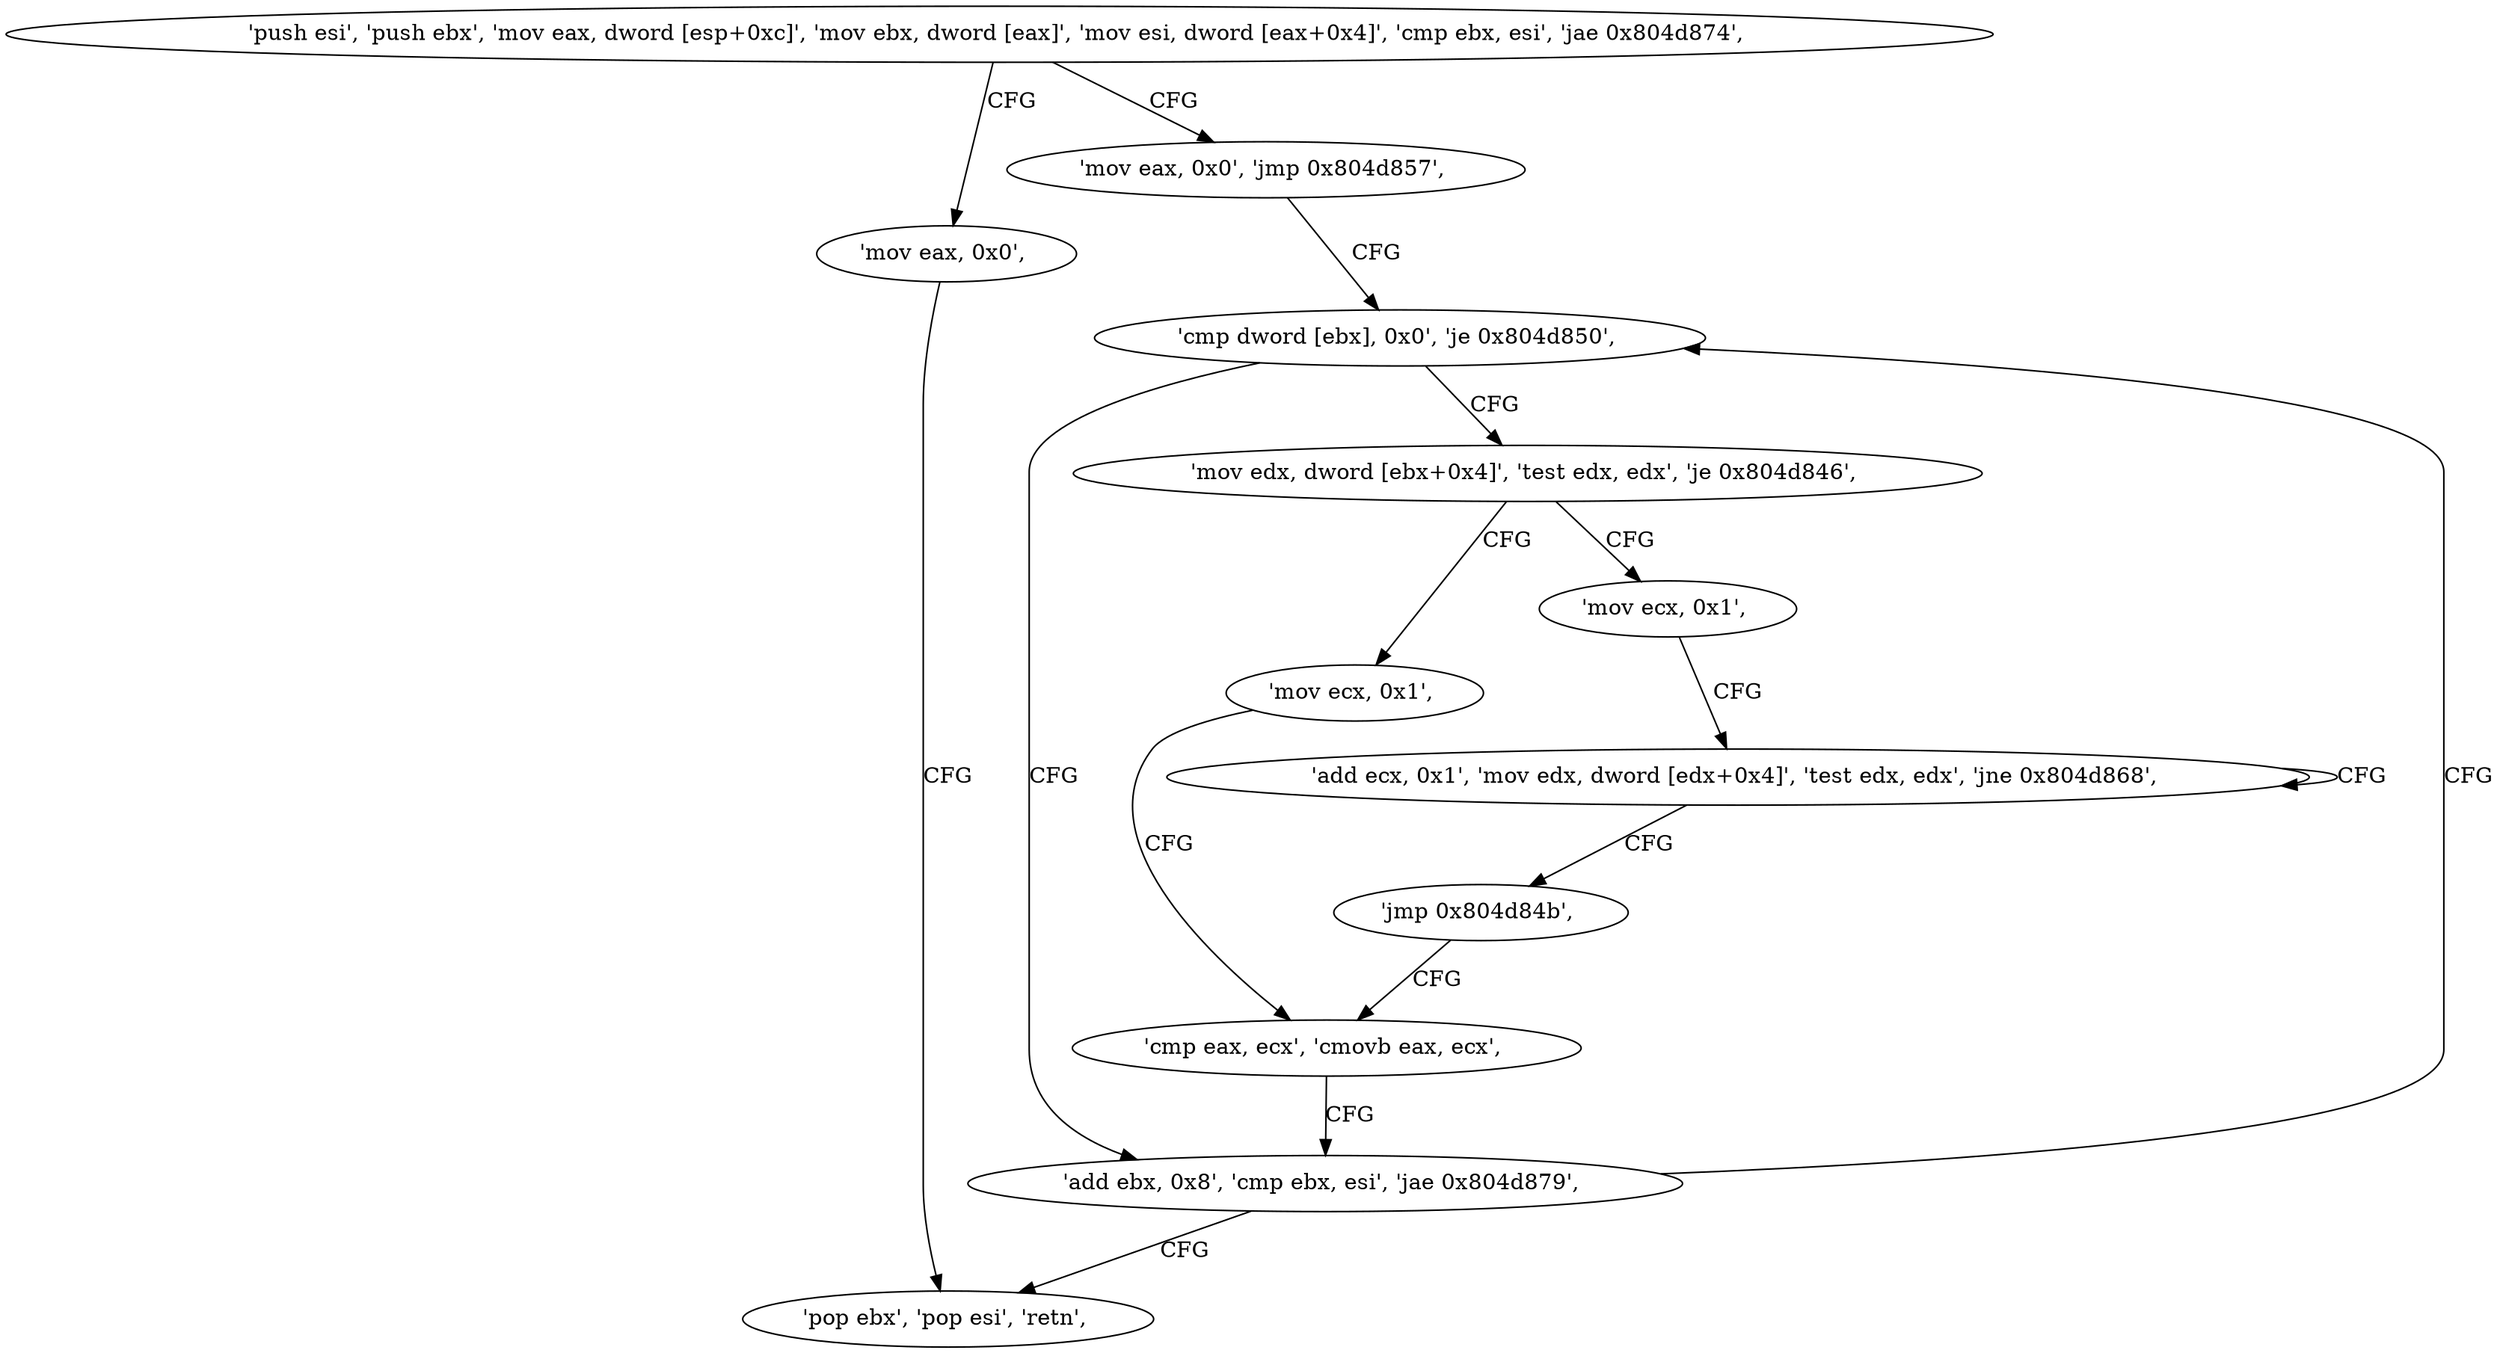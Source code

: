 digraph "func" {
"134535216" [label = "'push esi', 'push ebx', 'mov eax, dword [esp+0xc]', 'mov ebx, dword [eax]', 'mov esi, dword [eax+0x4]', 'cmp ebx, esi', 'jae 0x804d874', " ]
"134535284" [label = "'mov eax, 0x0', " ]
"134535231" [label = "'mov eax, 0x0', 'jmp 0x804d857', " ]
"134535289" [label = "'pop ebx', 'pop esi', 'retn', " ]
"134535255" [label = "'cmp dword [ebx], 0x0', 'je 0x804d850', " ]
"134535248" [label = "'add ebx, 0x8', 'cmp ebx, esi', 'jae 0x804d879', " ]
"134535260" [label = "'mov edx, dword [ebx+0x4]', 'test edx, edx', 'je 0x804d846', " ]
"134535238" [label = "'mov ecx, 0x1', " ]
"134535267" [label = "'mov ecx, 0x1', " ]
"134535243" [label = "'cmp eax, ecx', 'cmovb eax, ecx', " ]
"134535272" [label = "'add ecx, 0x1', 'mov edx, dword [edx+0x4]', 'test edx, edx', 'jne 0x804d868', " ]
"134535282" [label = "'jmp 0x804d84b', " ]
"134535216" -> "134535284" [ label = "CFG" ]
"134535216" -> "134535231" [ label = "CFG" ]
"134535284" -> "134535289" [ label = "CFG" ]
"134535231" -> "134535255" [ label = "CFG" ]
"134535255" -> "134535248" [ label = "CFG" ]
"134535255" -> "134535260" [ label = "CFG" ]
"134535248" -> "134535289" [ label = "CFG" ]
"134535248" -> "134535255" [ label = "CFG" ]
"134535260" -> "134535238" [ label = "CFG" ]
"134535260" -> "134535267" [ label = "CFG" ]
"134535238" -> "134535243" [ label = "CFG" ]
"134535267" -> "134535272" [ label = "CFG" ]
"134535243" -> "134535248" [ label = "CFG" ]
"134535272" -> "134535272" [ label = "CFG" ]
"134535272" -> "134535282" [ label = "CFG" ]
"134535282" -> "134535243" [ label = "CFG" ]
}
